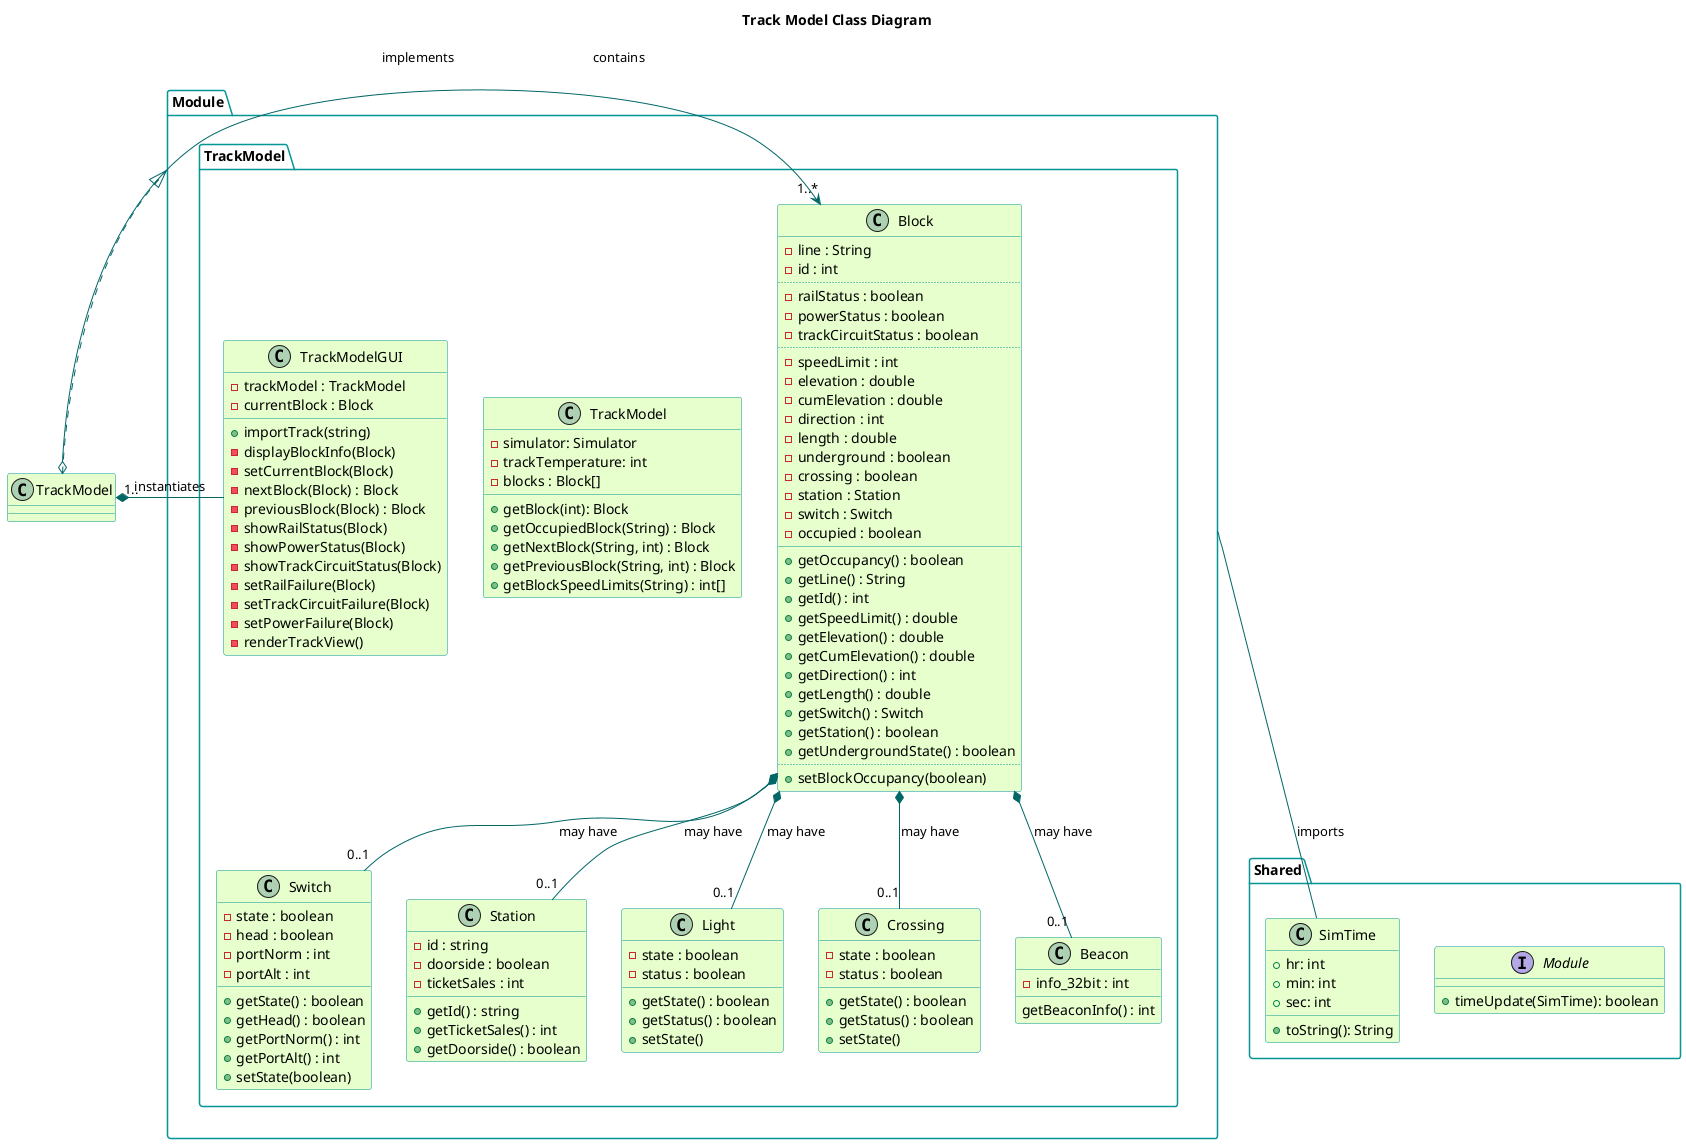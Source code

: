 @startuml

title Track Model Class Diagram
'skinparam backgroundColor transparent'
skinparam classBackgroundColor #e6ffcc
skinparam classBorderColor 	#049595
skinparam packageBorderColor  #049595
skinparam arrowColor #006666

package "Shared"{
    interface Module{
        +timeUpdate(SimTime): boolean
    }

    class SimTime{
        +hr: int
        +min: int
        +sec: int
        +toString(): String
    }
}

package Module.TrackModel{
    class TrackModel {
        -simulator: Simulator
        -trackTemperature: int
        -blocks : Block[]
        +getBlock(int): Block
        +getOccupiedBlock(String) : Block
        +getNextBlock(String, int) : Block
        +getPreviousBlock(String, int) : Block
        +getBlockSpeedLimits(String) : int[]
    }

    class Block {
        -line : String
        -id : int
        ..
        -railStatus : boolean
        -powerStatus : boolean
        -trackCircuitStatus : boolean
        ..
        -speedLimit : int
        -elevation : double
        -cumElevation : double
        -direction : int
        -length : double
        -underground : boolean
        -crossing : boolean
        -station : Station
        -switch : Switch
        -occupied : boolean
        __
        +getOccupancy() : boolean
        +getLine() : String
        +getId() : int
        +getSpeedLimit() : double
        +getElevation() : double
        +getCumElevation() : double
        +getDirection() : int
        +getLength() : double
        +getSwitch() : Switch
        +getStation() : boolean
        +getUndergroundState() : boolean
        ..
        +setBlockOccupancy(boolean)
    }

    class Switch{
        -state : boolean
        -head : boolean
        -portNorm : int
        -portAlt : int
        +getState() : boolean
        +getHead() : boolean
        +getPortNorm() : int
        +getPortAlt() : int
        +setState(boolean)
    }

    class Station{
        -id : string
        -doorside : boolean
        -ticketSales : int
        +getId() : string
        +getTicketSales() : int
        +getDoorside() : boolean
    }

    class Light{
        -state : boolean
        -status : boolean
        +getState() : boolean
        +getStatus() : boolean
        +setState()
    }

    class Crossing{
        -state : boolean
        -status : boolean
        +getState() : boolean
        +getStatus() : boolean
        +setState()
    }

    class Beacon{
        -info_32bit : int
        getBeaconInfo() : int
    }

    class TrackModelGUI{
        -trackModel : TrackModel
        -currentBlock : Block
        +importTrack(string)
        -displayBlockInfo(Block)
        -setCurrentBlock(Block)
        -nextBlock(Block) : Block
        -previousBlock(Block) : Block
        -showRailStatus(Block)
        -showPowerStatus(Block)
        -showTrackCircuitStatus(Block)
        -setRailFailure(Block)
        -setTrackCircuitFailure(Block)
        -setPowerFailure(Block)
        -renderTrackView()
    }
}

TrackModel .|> Module : implements
TrackModel "1.."*-- TrackModelGUI : instantiates
Block "1..*"<-o TrackModel : contains
'Switch "0..1"---* Block'
Block *--"0..1" Switch : may have
Block *--"0..1" Station : may have
Block *--"0..1" Light : may have
Block *--"0..1" Crossing : may have
Block *--"0..1" Beacon : may have
Module -- SimTime : imports

@enduml